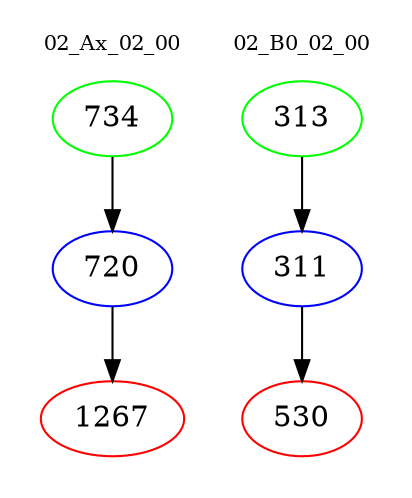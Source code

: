 digraph{
subgraph cluster_0 {
color = white
label = "02_Ax_02_00";
fontsize=10;
T0_734 [label="734", color="green"]
T0_734 -> T0_720 [color="black"]
T0_720 [label="720", color="blue"]
T0_720 -> T0_1267 [color="black"]
T0_1267 [label="1267", color="red"]
}
subgraph cluster_1 {
color = white
label = "02_B0_02_00";
fontsize=10;
T1_313 [label="313", color="green"]
T1_313 -> T1_311 [color="black"]
T1_311 [label="311", color="blue"]
T1_311 -> T1_530 [color="black"]
T1_530 [label="530", color="red"]
}
}
